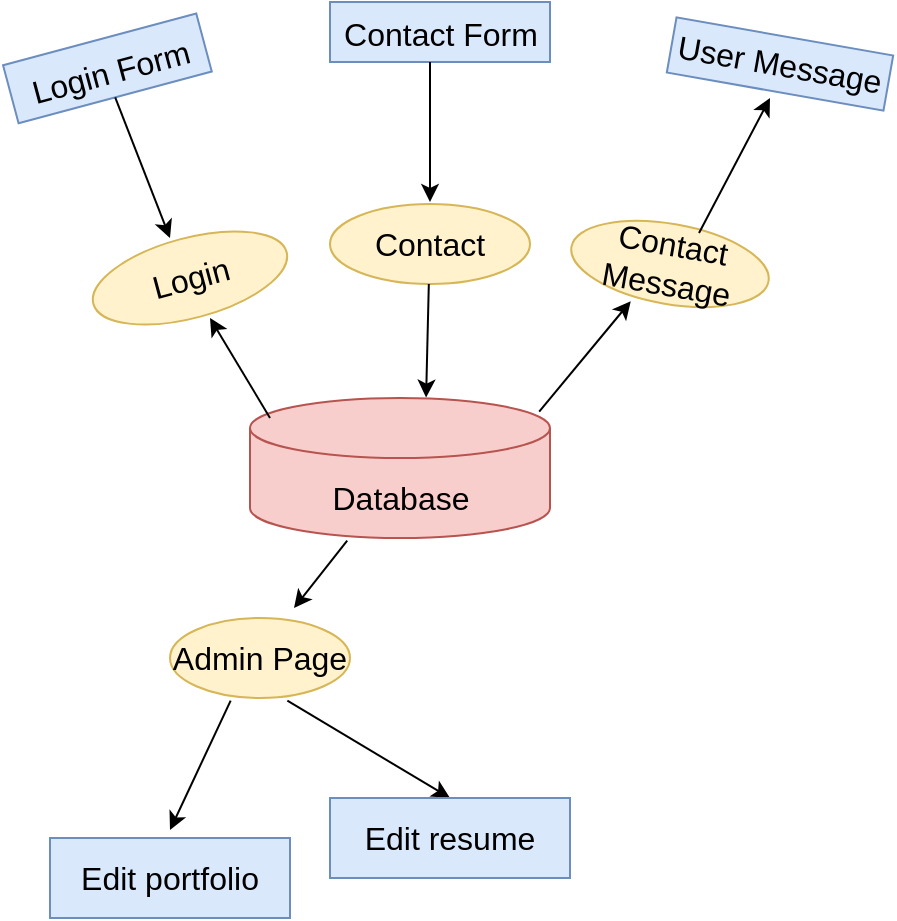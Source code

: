 <mxfile version="14.4.8" type="github" pages="2">
  <diagram id="hxi2fCgUnI-i9y5NMtJ3" name="Page-1">
    <mxGraphModel dx="1318" dy="792" grid="1" gridSize="10" guides="1" tooltips="1" connect="1" arrows="1" fold="1" page="1" pageScale="1" pageWidth="850" pageHeight="1100" math="0" shadow="0">
      <root>
        <mxCell id="0" />
        <mxCell id="1" parent="0" />
        <mxCell id="Qh9pc1T8GB9FEnfaFAYC-2" value="" style="shape=cylinder3;whiteSpace=wrap;html=1;boundedLbl=1;backgroundOutline=1;size=15;fillColor=#f8cecc;strokeColor=#b85450;" vertex="1" parent="1">
          <mxGeometry x="350" y="480" width="150" height="70" as="geometry" />
        </mxCell>
        <mxCell id="Qh9pc1T8GB9FEnfaFAYC-3" value="Database" style="text;html=1;align=center;verticalAlign=middle;resizable=0;points=[];autosize=1;fontSize=16;" vertex="1" parent="1">
          <mxGeometry x="385" y="520" width="80" height="20" as="geometry" />
        </mxCell>
        <mxCell id="Qh9pc1T8GB9FEnfaFAYC-5" value="" style="endArrow=classic;html=1;fontSize=16;" edge="1" parent="1">
          <mxGeometry width="50" height="50" relative="1" as="geometry">
            <mxPoint x="360" y="490" as="sourcePoint" />
            <mxPoint x="330" y="440" as="targetPoint" />
          </mxGeometry>
        </mxCell>
        <mxCell id="Qh9pc1T8GB9FEnfaFAYC-6" value="" style="ellipse;whiteSpace=wrap;html=1;fontSize=16;fillColor=#fff2cc;strokeColor=#d6b656;rotation=-15;" vertex="1" parent="1">
          <mxGeometry x="270" y="400" width="100" height="40" as="geometry" />
        </mxCell>
        <mxCell id="Qh9pc1T8GB9FEnfaFAYC-7" value="Login" style="text;html=1;align=center;verticalAlign=middle;resizable=0;points=[];autosize=1;fontSize=16;rotation=-15;" vertex="1" parent="1">
          <mxGeometry x="295" y="410" width="50" height="20" as="geometry" />
        </mxCell>
        <mxCell id="Qh9pc1T8GB9FEnfaFAYC-9" value="" style="rounded=0;whiteSpace=wrap;html=1;fontSize=16;fillColor=#dae8fc;strokeColor=#6c8ebf;rotation=-15;" vertex="1" parent="1">
          <mxGeometry x="228.71" y="300.17" width="100" height="30" as="geometry" />
        </mxCell>
        <mxCell id="Qh9pc1T8GB9FEnfaFAYC-10" value="Login Form" style="text;html=1;align=center;verticalAlign=middle;resizable=0;points=[];autosize=1;fontSize=16;rotation=-15;" vertex="1" parent="1">
          <mxGeometry x="230" y="307" width="100" height="20" as="geometry" />
        </mxCell>
        <mxCell id="Qh9pc1T8GB9FEnfaFAYC-11" value="" style="endArrow=classic;html=1;fontSize=16;exitX=0.5;exitY=1;exitDx=0;exitDy=0;" edge="1" parent="1" source="Qh9pc1T8GB9FEnfaFAYC-9">
          <mxGeometry width="50" height="50" relative="1" as="geometry">
            <mxPoint x="280" y="340" as="sourcePoint" />
            <mxPoint x="310" y="400" as="targetPoint" />
          </mxGeometry>
        </mxCell>
        <mxCell id="Qh9pc1T8GB9FEnfaFAYC-13" value="" style="rounded=0;whiteSpace=wrap;html=1;fontSize=16;fillColor=#dae8fc;strokeColor=#6c8ebf;" vertex="1" parent="1">
          <mxGeometry x="390" y="282" width="110" height="30" as="geometry" />
        </mxCell>
        <mxCell id="Qh9pc1T8GB9FEnfaFAYC-14" value="Contact Form" style="text;html=1;strokeColor=none;fillColor=none;align=center;verticalAlign=middle;whiteSpace=wrap;rounded=0;fontSize=16;" vertex="1" parent="1">
          <mxGeometry x="372.5" y="288" width="145" height="20" as="geometry" />
        </mxCell>
        <mxCell id="Qh9pc1T8GB9FEnfaFAYC-15" value="" style="endArrow=classic;html=1;fontSize=16;" edge="1" parent="1">
          <mxGeometry width="50" height="50" relative="1" as="geometry">
            <mxPoint x="440" y="312" as="sourcePoint" />
            <mxPoint x="440" y="382" as="targetPoint" />
          </mxGeometry>
        </mxCell>
        <mxCell id="Qh9pc1T8GB9FEnfaFAYC-16" value="" style="ellipse;whiteSpace=wrap;html=1;fontSize=16;fillColor=#fff2cc;strokeColor=#d6b656;" vertex="1" parent="1">
          <mxGeometry x="390" y="383" width="100" height="40" as="geometry" />
        </mxCell>
        <mxCell id="Qh9pc1T8GB9FEnfaFAYC-17" value="Contact" style="text;html=1;strokeColor=none;fillColor=none;align=center;verticalAlign=middle;whiteSpace=wrap;rounded=0;fontSize=16;" vertex="1" parent="1">
          <mxGeometry x="420" y="393" width="40" height="20" as="geometry" />
        </mxCell>
        <mxCell id="Qh9pc1T8GB9FEnfaFAYC-19" value="" style="endArrow=classic;html=1;fontSize=16;entryX=0.587;entryY=-0.003;entryDx=0;entryDy=0;entryPerimeter=0;" edge="1" parent="1" target="Qh9pc1T8GB9FEnfaFAYC-2">
          <mxGeometry width="50" height="50" relative="1" as="geometry">
            <mxPoint x="439.41" y="423" as="sourcePoint" />
            <mxPoint x="439.41" y="470" as="targetPoint" />
            <Array as="points" />
          </mxGeometry>
        </mxCell>
        <mxCell id="Qh9pc1T8GB9FEnfaFAYC-20" value="Contact Message" style="ellipse;whiteSpace=wrap;html=1;fontSize=16;fillColor=#fff2cc;strokeColor=#d6b656;rotation=10;" vertex="1" parent="1">
          <mxGeometry x="510" y="393" width="100" height="40" as="geometry" />
        </mxCell>
        <mxCell id="Qh9pc1T8GB9FEnfaFAYC-22" value="" style="endArrow=classic;html=1;fontSize=16;entryX=0.339;entryY=1.043;entryDx=0;entryDy=0;entryPerimeter=0;exitX=0.964;exitY=0.098;exitDx=0;exitDy=0;exitPerimeter=0;" edge="1" parent="1" source="Qh9pc1T8GB9FEnfaFAYC-2" target="Qh9pc1T8GB9FEnfaFAYC-20">
          <mxGeometry width="50" height="50" relative="1" as="geometry">
            <mxPoint x="500" y="480" as="sourcePoint" />
            <mxPoint x="480.0" y="440" as="targetPoint" />
          </mxGeometry>
        </mxCell>
        <mxCell id="Qh9pc1T8GB9FEnfaFAYC-25" value="User Message" style="rounded=0;whiteSpace=wrap;html=1;fontSize=16;fillColor=#dae8fc;strokeColor=#6c8ebf;rotation=10;" vertex="1" parent="1">
          <mxGeometry x="560" y="299" width="110" height="28" as="geometry" />
        </mxCell>
        <mxCell id="Qh9pc1T8GB9FEnfaFAYC-26" value="" style="endArrow=classic;html=1;fontSize=16;exitX=0.616;exitY=0.055;exitDx=0;exitDy=0;exitPerimeter=0;" edge="1" parent="1" source="Qh9pc1T8GB9FEnfaFAYC-20">
          <mxGeometry width="50" height="50" relative="1" as="geometry">
            <mxPoint x="580.0" y="363.27" as="sourcePoint" />
            <mxPoint x="610" y="330" as="targetPoint" />
          </mxGeometry>
        </mxCell>
        <mxCell id="SFveU-puzrMDF3JmLIZj-2" value="" style="endArrow=classic;html=1;fontSize=16;exitX=0.324;exitY=1.019;exitDx=0;exitDy=0;exitPerimeter=0;" edge="1" parent="1" source="Qh9pc1T8GB9FEnfaFAYC-2">
          <mxGeometry width="50" height="50" relative="1" as="geometry">
            <mxPoint x="460" y="590" as="sourcePoint" />
            <mxPoint x="372" y="585" as="targetPoint" />
          </mxGeometry>
        </mxCell>
        <mxCell id="SFveU-puzrMDF3JmLIZj-3" value="Admin Page" style="ellipse;whiteSpace=wrap;html=1;fontSize=16;fillColor=#fff2cc;strokeColor=#d6b656;" vertex="1" parent="1">
          <mxGeometry x="310" y="590" width="90" height="40" as="geometry" />
        </mxCell>
        <mxCell id="SFveU-puzrMDF3JmLIZj-4" value="" style="endArrow=classic;html=1;fontSize=16;exitX=0.337;exitY=1.033;exitDx=0;exitDy=0;exitPerimeter=0;" edge="1" parent="1" source="SFveU-puzrMDF3JmLIZj-3">
          <mxGeometry width="50" height="50" relative="1" as="geometry">
            <mxPoint x="530" y="580" as="sourcePoint" />
            <mxPoint x="310" y="696" as="targetPoint" />
          </mxGeometry>
        </mxCell>
        <mxCell id="SFveU-puzrMDF3JmLIZj-5" value="Edit portfolio" style="rounded=0;whiteSpace=wrap;html=1;fontSize=16;fillColor=#dae8fc;strokeColor=#6c8ebf;" vertex="1" parent="1">
          <mxGeometry x="250" y="700" width="120" height="40" as="geometry" />
        </mxCell>
        <mxCell id="SFveU-puzrMDF3JmLIZj-6" value="" style="endArrow=classic;html=1;fontSize=16;exitX=0.652;exitY=1.033;exitDx=0;exitDy=0;exitPerimeter=0;entryX=0.5;entryY=0;entryDx=0;entryDy=0;" edge="1" parent="1" source="SFveU-puzrMDF3JmLIZj-3" target="SFveU-puzrMDF3JmLIZj-8">
          <mxGeometry width="50" height="50" relative="1" as="geometry">
            <mxPoint x="350.33" y="641.32" as="sourcePoint" />
            <mxPoint x="430" y="670" as="targetPoint" />
          </mxGeometry>
        </mxCell>
        <mxCell id="SFveU-puzrMDF3JmLIZj-8" value="Edit resume" style="rounded=0;whiteSpace=wrap;html=1;fontSize=16;fillColor=#dae8fc;strokeColor=#6c8ebf;" vertex="1" parent="1">
          <mxGeometry x="390" y="680" width="120" height="40" as="geometry" />
        </mxCell>
      </root>
    </mxGraphModel>
  </diagram>
  <diagram id="WnAlb0yyAgPtq8_YSnJn" name="Page-2">
    <mxGraphModel dx="2260" dy="1357" grid="1" gridSize="10" guides="1" tooltips="1" connect="1" arrows="1" fold="1" page="1" pageScale="1" pageWidth="850" pageHeight="1100" math="0" shadow="0">
      <root>
        <mxCell id="ucK1-6Pz3EiGGAW2FMsf-0" />
        <mxCell id="ucK1-6Pz3EiGGAW2FMsf-1" parent="ucK1-6Pz3EiGGAW2FMsf-0" />
        <mxCell id="ucK1-6Pz3EiGGAW2FMsf-2" value="" style="rounded=0;whiteSpace=wrap;html=1;fontSize=16;" vertex="1" parent="ucK1-6Pz3EiGGAW2FMsf-1">
          <mxGeometry x="40" y="70" width="80" height="40" as="geometry" />
        </mxCell>
        <mxCell id="ucK1-6Pz3EiGGAW2FMsf-3" value="" style="rounded=1;whiteSpace=wrap;html=1;fontSize=16;" vertex="1" parent="ucK1-6Pz3EiGGAW2FMsf-1">
          <mxGeometry x="20" y="20" width="620" height="120" as="geometry" />
        </mxCell>
        <mxCell id="ucK1-6Pz3EiGGAW2FMsf-4" value="Legend" style="text;html=1;strokeColor=none;fillColor=none;align=center;verticalAlign=middle;whiteSpace=wrap;rounded=0;fontSize=16;" vertex="1" parent="ucK1-6Pz3EiGGAW2FMsf-1">
          <mxGeometry x="210" y="30" width="40" height="20" as="geometry" />
        </mxCell>
        <mxCell id="ucK1-6Pz3EiGGAW2FMsf-5" value="Entity" style="rounded=0;whiteSpace=wrap;html=1;fontSize=16;fillColor=#d5e8d4;strokeColor=#82b366;" vertex="1" parent="ucK1-6Pz3EiGGAW2FMsf-1">
          <mxGeometry x="40" y="60" width="100" height="50" as="geometry" />
        </mxCell>
        <mxCell id="ucK1-6Pz3EiGGAW2FMsf-6" value="" style="rhombus;whiteSpace=wrap;html=1;fontSize=16;fillColor=#ffe6cc;strokeColor=#d79b00;" vertex="1" parent="ucK1-6Pz3EiGGAW2FMsf-1">
          <mxGeometry x="160" y="60" width="120" height="60" as="geometry" />
        </mxCell>
        <mxCell id="ucK1-6Pz3EiGGAW2FMsf-7" value="Action" style="text;html=1;strokeColor=none;fillColor=none;align=center;verticalAlign=middle;whiteSpace=wrap;rounded=0;fontSize=16;" vertex="1" parent="ucK1-6Pz3EiGGAW2FMsf-1">
          <mxGeometry x="200" y="80" width="40" height="20" as="geometry" />
        </mxCell>
        <mxCell id="ucK1-6Pz3EiGGAW2FMsf-8" value="" style="ellipse;whiteSpace=wrap;html=1;fontSize=16;fillColor=#e1d5e7;strokeColor=#9673a6;" vertex="1" parent="ucK1-6Pz3EiGGAW2FMsf-1">
          <mxGeometry x="292" y="62.5" width="110" height="55" as="geometry" />
        </mxCell>
        <mxCell id="ucK1-6Pz3EiGGAW2FMsf-9" value="Attribute" style="text;html=1;strokeColor=none;fillColor=none;align=center;verticalAlign=middle;whiteSpace=wrap;rounded=0;fontSize=16;" vertex="1" parent="ucK1-6Pz3EiGGAW2FMsf-1">
          <mxGeometry x="327" y="80" width="40" height="20" as="geometry" />
        </mxCell>
        <mxCell id="_WeJJXECPLrHCjNUVA2k-1" value="= One" style="text;html=1;strokeColor=none;fillColor=none;align=center;verticalAlign=middle;whiteSpace=wrap;rounded=0;" vertex="1" parent="ucK1-6Pz3EiGGAW2FMsf-1">
          <mxGeometry x="560" y="40" width="60" height="20" as="geometry" />
        </mxCell>
        <mxCell id="_WeJJXECPLrHCjNUVA2k-9" value="" style="endArrow=none;html=1;fontSize=16;" edge="1" parent="ucK1-6Pz3EiGGAW2FMsf-1">
          <mxGeometry width="50" height="50" relative="1" as="geometry">
            <mxPoint x="480" y="50" as="sourcePoint" />
            <mxPoint x="560" y="50" as="targetPoint" />
          </mxGeometry>
        </mxCell>
        <mxCell id="_WeJJXECPLrHCjNUVA2k-20" value="" style="endArrow=none;dashed=1;html=1;fontSize=16;" edge="1" parent="ucK1-6Pz3EiGGAW2FMsf-1">
          <mxGeometry width="50" height="50" relative="1" as="geometry">
            <mxPoint x="561" y="74.913" as="sourcePoint" />
            <mxPoint x="481" y="75" as="targetPoint" />
          </mxGeometry>
        </mxCell>
        <mxCell id="_WeJJXECPLrHCjNUVA2k-25" value="= Two" style="text;html=1;strokeColor=none;fillColor=none;align=center;verticalAlign=middle;whiteSpace=wrap;rounded=0;" vertex="1" parent="ucK1-6Pz3EiGGAW2FMsf-1">
          <mxGeometry x="560" y="62.5" width="60" height="20" as="geometry" />
        </mxCell>
        <mxCell id="_QPDVVkgIO5N65PyCMqD-4" value="" style="shape=link;html=1;fontSize=16;" edge="1" parent="ucK1-6Pz3EiGGAW2FMsf-1">
          <mxGeometry width="100" relative="1" as="geometry">
            <mxPoint x="480" y="100" as="sourcePoint" />
            <mxPoint x="560" y="100" as="targetPoint" />
          </mxGeometry>
        </mxCell>
        <mxCell id="_QPDVVkgIO5N65PyCMqD-5" value="= Three or more" style="text;html=1;strokeColor=none;fillColor=none;align=center;verticalAlign=middle;whiteSpace=wrap;rounded=0;" vertex="1" parent="ucK1-6Pz3EiGGAW2FMsf-1">
          <mxGeometry x="567" y="91.5" width="60" height="20" as="geometry" />
        </mxCell>
        <mxCell id="_QPDVVkgIO5N65PyCMqD-6" value="Client" style="rounded=0;whiteSpace=wrap;html=1;fontSize=16;fillColor=#d5e8d4;strokeColor=#82b366;" vertex="1" parent="ucK1-6Pz3EiGGAW2FMsf-1">
          <mxGeometry x="230" y="340" width="110" height="60" as="geometry" />
        </mxCell>
        <mxCell id="_QPDVVkgIO5N65PyCMqD-7" value="" style="endArrow=none;html=1;fontSize=16;" edge="1" parent="ucK1-6Pz3EiGGAW2FMsf-1" target="_QPDVVkgIO5N65PyCMqD-8">
          <mxGeometry width="50" height="50" relative="1" as="geometry">
            <mxPoint x="250" y="340" as="sourcePoint" />
            <mxPoint x="220" y="300" as="targetPoint" />
          </mxGeometry>
        </mxCell>
        <mxCell id="_QPDVVkgIO5N65PyCMqD-8" value="Name" style="ellipse;whiteSpace=wrap;html=1;fillColor=#e1d5e7;strokeColor=#9673a6;" vertex="1" parent="ucK1-6Pz3EiGGAW2FMsf-1">
          <mxGeometry x="160" y="260" width="80" height="40" as="geometry" />
        </mxCell>
        <mxCell id="_QPDVVkgIO5N65PyCMqD-9" value="" style="endArrow=none;html=1;fontSize=16;" edge="1" parent="ucK1-6Pz3EiGGAW2FMsf-1">
          <mxGeometry width="50" height="50" relative="1" as="geometry">
            <mxPoint x="269.17" y="340" as="sourcePoint" />
            <mxPoint x="269.17" y="280" as="targetPoint" />
          </mxGeometry>
        </mxCell>
        <mxCell id="_QPDVVkgIO5N65PyCMqD-10" value="Email" style="ellipse;whiteSpace=wrap;html=1;fontSize=16;fillColor=#e1d5e7;strokeColor=#9673a6;" vertex="1" parent="ucK1-6Pz3EiGGAW2FMsf-1">
          <mxGeometry x="235" y="240" width="70" height="40" as="geometry" />
        </mxCell>
        <mxCell id="_QPDVVkgIO5N65PyCMqD-11" value="" style="endArrow=none;html=1;fontSize=16;" edge="1" parent="ucK1-6Pz3EiGGAW2FMsf-1">
          <mxGeometry width="50" height="50" relative="1" as="geometry">
            <mxPoint x="290" y="340" as="sourcePoint" />
            <mxPoint x="340" y="290" as="targetPoint" />
          </mxGeometry>
        </mxCell>
        <mxCell id="_QPDVVkgIO5N65PyCMqD-13" value="Phone #" style="ellipse;whiteSpace=wrap;html=1;fontSize=16;fillColor=#e1d5e7;strokeColor=#9673a6;rotation=15;" vertex="1" parent="ucK1-6Pz3EiGGAW2FMsf-1">
          <mxGeometry x="310" y="260" width="80" height="40" as="geometry" />
        </mxCell>
        <mxCell id="_QPDVVkgIO5N65PyCMqD-15" value="" style="endArrow=none;html=1;fontSize=16;exitX=0;exitY=0.25;exitDx=0;exitDy=0;" edge="1" parent="ucK1-6Pz3EiGGAW2FMsf-1" source="_QPDVVkgIO5N65PyCMqD-6">
          <mxGeometry width="50" height="50" relative="1" as="geometry">
            <mxPoint x="235" y="360" as="sourcePoint" />
            <mxPoint x="160" y="340" as="targetPoint" />
          </mxGeometry>
        </mxCell>
        <mxCell id="_QPDVVkgIO5N65PyCMqD-16" value="Message" style="ellipse;whiteSpace=wrap;html=1;fontSize=16;fillColor=#e1d5e7;strokeColor=#9673a6;rotation=-65;" vertex="1" parent="ucK1-6Pz3EiGGAW2FMsf-1">
          <mxGeometry x="90" y="320" width="90" height="40" as="geometry" />
        </mxCell>
        <mxCell id="_QPDVVkgIO5N65PyCMqD-17" value="" style="shape=link;html=1;fontSize=16;" edge="1" parent="ucK1-6Pz3EiGGAW2FMsf-1">
          <mxGeometry width="100" relative="1" as="geometry">
            <mxPoint x="340" y="369.17" as="sourcePoint" />
            <mxPoint x="420" y="369.17" as="targetPoint" />
          </mxGeometry>
        </mxCell>
        <mxCell id="_QPDVVkgIO5N65PyCMqD-18" value="Sends message" style="rhombus;whiteSpace=wrap;html=1;fontSize=16;fillColor=#ffe6cc;strokeColor=#d79b00;" vertex="1" parent="ucK1-6Pz3EiGGAW2FMsf-1">
          <mxGeometry x="402" y="325" width="140" height="90" as="geometry" />
        </mxCell>
        <mxCell id="_QPDVVkgIO5N65PyCMqD-20" value="" style="shape=link;html=1;fontSize=16;" edge="1" parent="ucK1-6Pz3EiGGAW2FMsf-1">
          <mxGeometry width="100" relative="1" as="geometry">
            <mxPoint x="540" y="369.17" as="sourcePoint" />
            <mxPoint x="640" y="369.17" as="targetPoint" />
          </mxGeometry>
        </mxCell>
        <mxCell id="_QPDVVkgIO5N65PyCMqD-21" value="Server" style="rounded=0;whiteSpace=wrap;html=1;fontSize=16;fillColor=#d5e8d4;strokeColor=#82b366;" vertex="1" parent="ucK1-6Pz3EiGGAW2FMsf-1">
          <mxGeometry x="640" y="345" width="100" height="55" as="geometry" />
        </mxCell>
        <mxCell id="_QPDVVkgIO5N65PyCMqD-22" value="" style="endArrow=none;html=1;fontSize=16;" edge="1" parent="ucK1-6Pz3EiGGAW2FMsf-1">
          <mxGeometry width="50" height="50" relative="1" as="geometry">
            <mxPoint x="670" y="345" as="sourcePoint" />
            <mxPoint x="660" y="305" as="targetPoint" />
          </mxGeometry>
        </mxCell>
        <mxCell id="_QPDVVkgIO5N65PyCMqD-23" value="JSON" style="ellipse;whiteSpace=wrap;html=1;fontSize=16;fillColor=#e1d5e7;strokeColor=#9673a6;rotation=0;" vertex="1" parent="ucK1-6Pz3EiGGAW2FMsf-1">
          <mxGeometry x="610.14" y="270" width="80" height="40" as="geometry" />
        </mxCell>
        <mxCell id="YxRq5xqlYY5xmspfDB6_-0" value="Converts JSON" style="rhombus;whiteSpace=wrap;html=1;fontSize=16;fillColor=#ffe6cc;strokeColor=#d79b00;" vertex="1" parent="ucK1-6Pz3EiGGAW2FMsf-1">
          <mxGeometry x="625" y="490" width="130" height="70" as="geometry" />
        </mxCell>
        <mxCell id="YxRq5xqlYY5xmspfDB6_-1" value="" style="endArrow=none;html=1;fontSize=16;entryX=0.5;entryY=1;entryDx=0;entryDy=0;" edge="1" parent="ucK1-6Pz3EiGGAW2FMsf-1" target="YxRq5xqlYY5xmspfDB6_-0">
          <mxGeometry width="50" height="50" relative="1" as="geometry">
            <mxPoint x="690" y="630" as="sourcePoint" />
            <mxPoint x="570" y="520" as="targetPoint" />
          </mxGeometry>
        </mxCell>
        <mxCell id="YxRq5xqlYY5xmspfDB6_-3" value="" style="endArrow=none;html=1;fontSize=16;exitX=0.5;exitY=0;exitDx=0;exitDy=0;" edge="1" parent="ucK1-6Pz3EiGGAW2FMsf-1" source="YxRq5xqlYY5xmspfDB6_-0">
          <mxGeometry width="50" height="50" relative="1" as="geometry">
            <mxPoint x="640.14" y="450" as="sourcePoint" />
            <mxPoint x="690.14" y="400" as="targetPoint" />
          </mxGeometry>
        </mxCell>
        <mxCell id="YxRq5xqlYY5xmspfDB6_-4" value="&amp;nbsp;Read Message" style="rounded=0;whiteSpace=wrap;html=1;fontSize=16;fillColor=#d5e8d4;strokeColor=#82b366;" vertex="1" parent="ucK1-6Pz3EiGGAW2FMsf-1">
          <mxGeometry x="630" y="630" width="120" height="60" as="geometry" />
        </mxCell>
        <mxCell id="YxRq5xqlYY5xmspfDB6_-8" value="" style="endArrow=none;html=1;fontSize=16;exitX=0;exitY=1;exitDx=0;exitDy=0;" edge="1" parent="ucK1-6Pz3EiGGAW2FMsf-1" source="YxRq5xqlYY5xmspfDB6_-4">
          <mxGeometry width="50" height="50" relative="1" as="geometry">
            <mxPoint x="650" y="755" as="sourcePoint" />
            <mxPoint x="580" y="740" as="targetPoint" />
          </mxGeometry>
        </mxCell>
        <mxCell id="YxRq5xqlYY5xmspfDB6_-9" value="Message" style="ellipse;whiteSpace=wrap;html=1;fontSize=16;fillColor=#e1d5e7;strokeColor=#9673a6;rotation=45;" vertex="1" parent="ucK1-6Pz3EiGGAW2FMsf-1">
          <mxGeometry x="520" y="730" width="90" height="40" as="geometry" />
        </mxCell>
        <mxCell id="YxRq5xqlYY5xmspfDB6_-10" value="" style="endArrow=none;html=1;fontSize=16;exitX=0.25;exitY=1;exitDx=0;exitDy=0;entryX=0.5;entryY=0;entryDx=0;entryDy=0;" edge="1" parent="ucK1-6Pz3EiGGAW2FMsf-1" target="YxRq5xqlYY5xmspfDB6_-11" source="YxRq5xqlYY5xmspfDB6_-4">
          <mxGeometry width="50" height="50" relative="1" as="geometry">
            <mxPoint x="690" y="700" as="sourcePoint" />
            <mxPoint x="640" y="760" as="targetPoint" />
          </mxGeometry>
        </mxCell>
        <mxCell id="YxRq5xqlYY5xmspfDB6_-11" value="Name" style="ellipse;whiteSpace=wrap;html=1;fillColor=#e1d5e7;strokeColor=#9673a6;" vertex="1" parent="ucK1-6Pz3EiGGAW2FMsf-1">
          <mxGeometry x="610" y="760" width="80" height="40" as="geometry" />
        </mxCell>
        <mxCell id="YxRq5xqlYY5xmspfDB6_-13" value="" style="endArrow=none;html=1;fontSize=16;exitX=0.5;exitY=0;exitDx=0;exitDy=0;" edge="1" parent="ucK1-6Pz3EiGGAW2FMsf-1" source="YxRq5xqlYY5xmspfDB6_-14">
          <mxGeometry width="50" height="50" relative="1" as="geometry">
            <mxPoint x="710" y="750" as="sourcePoint" />
            <mxPoint x="710" y="690" as="targetPoint" />
          </mxGeometry>
        </mxCell>
        <mxCell id="YxRq5xqlYY5xmspfDB6_-14" value="Email" style="ellipse;whiteSpace=wrap;html=1;fontSize=16;fillColor=#e1d5e7;strokeColor=#9673a6;" vertex="1" parent="ucK1-6Pz3EiGGAW2FMsf-1">
          <mxGeometry x="685" y="750" width="65" height="40" as="geometry" />
        </mxCell>
        <mxCell id="YxRq5xqlYY5xmspfDB6_-17" value="" style="endArrow=none;html=1;fontSize=16;exitX=0;exitY=0.5;exitDx=0;exitDy=0;" edge="1" parent="ucK1-6Pz3EiGGAW2FMsf-1" source="YxRq5xqlYY5xmspfDB6_-4">
          <mxGeometry width="50" height="50" relative="1" as="geometry">
            <mxPoint x="500" y="670" as="sourcePoint" />
            <mxPoint x="550" y="620" as="targetPoint" />
          </mxGeometry>
        </mxCell>
        <mxCell id="YxRq5xqlYY5xmspfDB6_-18" value="Phone #" style="ellipse;whiteSpace=wrap;html=1;fontSize=16;fillColor=#e1d5e7;strokeColor=#9673a6;rotation=-45;" vertex="1" parent="ucK1-6Pz3EiGGAW2FMsf-1">
          <mxGeometry x="520" y="590" width="80" height="40" as="geometry" />
        </mxCell>
        <mxCell id="YxRq5xqlYY5xmspfDB6_-24" value="" style="endArrow=none;html=1;fontSize=16;" edge="1" parent="ucK1-6Pz3EiGGAW2FMsf-1">
          <mxGeometry width="50" height="50" relative="1" as="geometry">
            <mxPoint x="160" y="540" as="sourcePoint" />
            <mxPoint x="120" y="510" as="targetPoint" />
          </mxGeometry>
        </mxCell>
        <mxCell id="YxRq5xqlYY5xmspfDB6_-22" value="Username" style="ellipse;whiteSpace=wrap;html=1;fontSize=16;fillColor=#e1d5e7;strokeColor=#9673a6;rotation=-30;" vertex="1" parent="ucK1-6Pz3EiGGAW2FMsf-1">
          <mxGeometry x="70" y="480" width="80" height="40" as="geometry" />
        </mxCell>
        <mxCell id="YxRq5xqlYY5xmspfDB6_-25" value="" style="endArrow=none;html=1;fontSize=16;" edge="1" parent="ucK1-6Pz3EiGGAW2FMsf-1" source="YxRq5xqlYY5xmspfDB6_-27">
          <mxGeometry width="50" height="50" relative="1" as="geometry">
            <mxPoint x="235" y="540" as="sourcePoint" />
            <mxPoint x="285" y="490" as="targetPoint" />
            <Array as="points" />
          </mxGeometry>
        </mxCell>
        <mxCell id="YxRq5xqlYY5xmspfDB6_-27" value="Password" style="ellipse;whiteSpace=wrap;html=1;fontSize=16;fillColor=#e1d5e7;strokeColor=#9673a6;" vertex="1" parent="ucK1-6Pz3EiGGAW2FMsf-1">
          <mxGeometry x="240" y="460" width="90" height="40" as="geometry" />
        </mxCell>
        <mxCell id="YxRq5xqlYY5xmspfDB6_-29" value="" style="endArrow=none;html=1;fontSize=16;" edge="1" parent="ucK1-6Pz3EiGGAW2FMsf-1" target="YxRq5xqlYY5xmspfDB6_-27">
          <mxGeometry width="50" height="50" relative="1" as="geometry">
            <mxPoint x="235" y="540" as="sourcePoint" />
            <mxPoint x="285" y="490" as="targetPoint" />
            <Array as="points">
              <mxPoint x="275" y="500" />
            </Array>
          </mxGeometry>
        </mxCell>
        <mxCell id="YxRq5xqlYY5xmspfDB6_-21" value="User" style="rounded=0;whiteSpace=wrap;html=1;fontSize=16;fillColor=#d5e8d4;strokeColor=#82b366;" vertex="1" parent="ucK1-6Pz3EiGGAW2FMsf-1">
          <mxGeometry x="160" y="530" width="120" height="60" as="geometry" />
        </mxCell>
        <mxCell id="YxRq5xqlYY5xmspfDB6_-30" value="" style="shape=link;html=1;fontSize=16;entryX=0;entryY=1;entryDx=0;entryDy=0;" edge="1" parent="ucK1-6Pz3EiGGAW2FMsf-1" target="YxRq5xqlYY5xmspfDB6_-20">
          <mxGeometry width="100" relative="1" as="geometry">
            <mxPoint x="280" y="560" as="sourcePoint" />
            <mxPoint x="380" y="560" as="targetPoint" />
          </mxGeometry>
        </mxCell>
        <mxCell id="YxRq5xqlYY5xmspfDB6_-20" value="Logs in" style="rhombus;whiteSpace=wrap;html=1;fontSize=16;fillColor=#ffe6cc;strokeColor=#d79b00;" vertex="1" parent="ucK1-6Pz3EiGGAW2FMsf-1">
          <mxGeometry x="390" y="460" width="120" height="60" as="geometry" />
        </mxCell>
        <mxCell id="YxRq5xqlYY5xmspfDB6_-31" value="" style="endArrow=none;html=1;fontSize=16;entryX=0.25;entryY=1;entryDx=0;entryDy=0;" edge="1" parent="ucK1-6Pz3EiGGAW2FMsf-1" target="_QPDVVkgIO5N65PyCMqD-21">
          <mxGeometry width="50" height="50" relative="1" as="geometry">
            <mxPoint x="492" y="480" as="sourcePoint" />
            <mxPoint x="542" y="430" as="targetPoint" />
          </mxGeometry>
        </mxCell>
        <mxCell id="YxRq5xqlYY5xmspfDB6_-32" value="" style="shape=link;html=1;fontSize=16;" edge="1" parent="ucK1-6Pz3EiGGAW2FMsf-1">
          <mxGeometry width="100" relative="1" as="geometry">
            <mxPoint x="740" y="369.17" as="sourcePoint" />
            <mxPoint x="790.139" y="369.093" as="targetPoint" />
          </mxGeometry>
        </mxCell>
        <mxCell id="YxRq5xqlYY5xmspfDB6_-34" value="Stores Info" style="rhombus;whiteSpace=wrap;html=1;fontSize=16;fillColor=#ffe6cc;strokeColor=#d79b00;" vertex="1" parent="ucK1-6Pz3EiGGAW2FMsf-1">
          <mxGeometry x="780" y="327.5" width="130" height="82.5" as="geometry" />
        </mxCell>
        <mxCell id="YxRq5xqlYY5xmspfDB6_-36" value="Database" style="rounded=0;whiteSpace=wrap;html=1;fontSize=16;fillColor=#d5e8d4;strokeColor=#82b366;" vertex="1" parent="ucK1-6Pz3EiGGAW2FMsf-1">
          <mxGeometry x="1010" y="338.75" width="120" height="60" as="geometry" />
        </mxCell>
        <mxCell id="YxRq5xqlYY5xmspfDB6_-39" value="" style="shape=link;html=1;fontSize=16;" edge="1" parent="ucK1-6Pz3EiGGAW2FMsf-1">
          <mxGeometry width="100" relative="1" as="geometry">
            <mxPoint x="910" y="369.17" as="sourcePoint" />
            <mxPoint x="1010" y="369.17" as="targetPoint" />
          </mxGeometry>
        </mxCell>
        <mxCell id="YxRq5xqlYY5xmspfDB6_-40" value="" style="endArrow=none;html=1;fontSize=16;exitX=0.25;exitY=0;exitDx=0;exitDy=0;" edge="1" parent="ucK1-6Pz3EiGGAW2FMsf-1" source="YxRq5xqlYY5xmspfDB6_-36" target="YxRq5xqlYY5xmspfDB6_-41">
          <mxGeometry width="50" height="50" relative="1" as="geometry">
            <mxPoint x="1030" y="330" as="sourcePoint" />
            <mxPoint x="1010" y="270" as="targetPoint" />
          </mxGeometry>
        </mxCell>
        <mxCell id="YxRq5xqlYY5xmspfDB6_-41" value="Usernames" style="ellipse;whiteSpace=wrap;html=1;fillColor=#e1d5e7;strokeColor=#9673a6;" vertex="1" parent="ucK1-6Pz3EiGGAW2FMsf-1">
          <mxGeometry x="950" y="230" width="90" height="40" as="geometry" />
        </mxCell>
        <mxCell id="YxRq5xqlYY5xmspfDB6_-42" value="" style="endArrow=none;html=1;fontSize=16;exitX=0.5;exitY=0;exitDx=0;exitDy=0;" edge="1" parent="ucK1-6Pz3EiGGAW2FMsf-1" target="YxRq5xqlYY5xmspfDB6_-43" source="YxRq5xqlYY5xmspfDB6_-36">
          <mxGeometry width="50" height="50" relative="1" as="geometry">
            <mxPoint x="1110" y="338.75" as="sourcePoint" />
            <mxPoint x="1080" y="270" as="targetPoint" />
          </mxGeometry>
        </mxCell>
        <mxCell id="YxRq5xqlYY5xmspfDB6_-43" value="Passwords" style="ellipse;whiteSpace=wrap;html=1;fillColor=#e1d5e7;strokeColor=#9673a6;" vertex="1" parent="ucK1-6Pz3EiGGAW2FMsf-1">
          <mxGeometry x="1020" y="190" width="100" height="40" as="geometry" />
        </mxCell>
        <mxCell id="YxRq5xqlYY5xmspfDB6_-44" value="" style="endArrow=none;html=1;fontSize=16;" edge="1" parent="ucK1-6Pz3EiGGAW2FMsf-1">
          <mxGeometry width="50" height="50" relative="1" as="geometry">
            <mxPoint x="1090" y="338.75" as="sourcePoint" />
            <mxPoint x="1140" y="288.75" as="targetPoint" />
          </mxGeometry>
        </mxCell>
        <mxCell id="YxRq5xqlYY5xmspfDB6_-45" value="Client messages" style="ellipse;whiteSpace=wrap;html=1;fontSize=16;fillColor=#e1d5e7;strokeColor=#9673a6;rotation=15;" vertex="1" parent="ucK1-6Pz3EiGGAW2FMsf-1">
          <mxGeometry x="1100" y="250" width="110" height="50" as="geometry" />
        </mxCell>
        <mxCell id="YxRq5xqlYY5xmspfDB6_-46" value="" style="endArrow=none;html=1;fontSize=16;" edge="1" parent="ucK1-6Pz3EiGGAW2FMsf-1">
          <mxGeometry width="50" height="50" relative="1" as="geometry">
            <mxPoint x="1130" y="377.5" as="sourcePoint" />
            <mxPoint x="1200" y="350" as="targetPoint" />
          </mxGeometry>
        </mxCell>
        <mxCell id="YxRq5xqlYY5xmspfDB6_-47" value="Client info" style="ellipse;whiteSpace=wrap;html=1;fontSize=16;fillColor=#e1d5e7;strokeColor=#9673a6;rotation=45;" vertex="1" parent="ucK1-6Pz3EiGGAW2FMsf-1">
          <mxGeometry x="1175" y="320" width="100" height="45" as="geometry" />
        </mxCell>
        <mxCell id="YxRq5xqlYY5xmspfDB6_-48" value="" style="endArrow=none;html=1;fontSize=16;entryX=0.25;entryY=1;entryDx=0;entryDy=0;exitX=1;exitY=0;exitDx=0;exitDy=0;" edge="1" parent="ucK1-6Pz3EiGGAW2FMsf-1" source="YxRq5xqlYY5xmspfDB6_-0" target="YxRq5xqlYY5xmspfDB6_-36">
          <mxGeometry width="50" height="50" relative="1" as="geometry">
            <mxPoint x="750" y="530" as="sourcePoint" />
            <mxPoint x="760" y="490" as="targetPoint" />
          </mxGeometry>
        </mxCell>
        <mxCell id="YxRq5xqlYY5xmspfDB6_-52" value="" style="shape=link;html=1;fontSize=16;exitX=0.5;exitY=1;exitDx=0;exitDy=0;" edge="1" parent="ucK1-6Pz3EiGGAW2FMsf-1" source="YxRq5xqlYY5xmspfDB6_-21" target="YxRq5xqlYY5xmspfDB6_-53">
          <mxGeometry width="100" relative="1" as="geometry">
            <mxPoint x="200" y="630" as="sourcePoint" />
            <mxPoint x="260" y="700" as="targetPoint" />
          </mxGeometry>
        </mxCell>
        <mxCell id="YxRq5xqlYY5xmspfDB6_-53" value="Creates account" style="rhombus;whiteSpace=wrap;html=1;fillColor=#ffe6cc;strokeColor=#d79b00;" vertex="1" parent="ucK1-6Pz3EiGGAW2FMsf-1">
          <mxGeometry x="130" y="740" width="150" height="80" as="geometry" />
        </mxCell>
        <mxCell id="YxRq5xqlYY5xmspfDB6_-54" value="" style="shape=link;html=1;fontSize=16;exitX=0.5;exitY=0;exitDx=0;exitDy=0;" edge="1" parent="ucK1-6Pz3EiGGAW2FMsf-1" source="YxRq5xqlYY5xmspfDB6_-53" target="_QPDVVkgIO5N65PyCMqD-21">
          <mxGeometry width="100" relative="1" as="geometry">
            <mxPoint x="310" y="680" as="sourcePoint" />
            <mxPoint x="410" y="680" as="targetPoint" />
            <Array as="points">
              <mxPoint x="655" y="410" />
            </Array>
          </mxGeometry>
        </mxCell>
        <mxCell id="YxRq5xqlYY5xmspfDB6_-55" value="" style="endArrow=none;html=1;fontSize=16;exitX=0;exitY=1;exitDx=0;exitDy=0;" edge="1" parent="ucK1-6Pz3EiGGAW2FMsf-1">
          <mxGeometry width="50" height="50" relative="1" as="geometry">
            <mxPoint x="150" y="970" as="sourcePoint" />
            <mxPoint x="102.5" y="990" as="targetPoint" />
          </mxGeometry>
        </mxCell>
        <mxCell id="YxRq5xqlYY5xmspfDB6_-56" value="Username" style="ellipse;whiteSpace=wrap;html=1;fontSize=16;fillColor=#e1d5e7;strokeColor=#9673a6;rotation=45;" vertex="1" parent="ucK1-6Pz3EiGGAW2FMsf-1">
          <mxGeometry x="52.5" y="980" width="80" height="40" as="geometry" />
        </mxCell>
        <mxCell id="YxRq5xqlYY5xmspfDB6_-60" value="" style="endArrow=none;html=1;fontSize=16;" edge="1" parent="ucK1-6Pz3EiGGAW2FMsf-1">
          <mxGeometry width="50" height="50" relative="1" as="geometry">
            <mxPoint x="292.33" y="1022.09" as="sourcePoint" />
            <mxPoint x="250.004" y="969.997" as="targetPoint" />
          </mxGeometry>
        </mxCell>
        <mxCell id="YxRq5xqlYY5xmspfDB6_-61" value="Password" style="ellipse;whiteSpace=wrap;html=1;fontSize=16;fillColor=#e1d5e7;strokeColor=#9673a6;" vertex="1" parent="ucK1-6Pz3EiGGAW2FMsf-1">
          <mxGeometry x="252.33" y="1012.09" width="90" height="40" as="geometry" />
        </mxCell>
        <mxCell id="YxRq5xqlYY5xmspfDB6_-64" value="" style="shape=link;html=1;fontSize=16;entryX=0.5;entryY=1;entryDx=0;entryDy=0;" edge="1" parent="ucK1-6Pz3EiGGAW2FMsf-1" target="YxRq5xqlYY5xmspfDB6_-53">
          <mxGeometry width="100" relative="1" as="geometry">
            <mxPoint x="205" y="930" as="sourcePoint" />
            <mxPoint x="235" y="900" as="targetPoint" />
          </mxGeometry>
        </mxCell>
        <mxCell id="YxRq5xqlYY5xmspfDB6_-65" value="New User" style="rounded=0;whiteSpace=wrap;html=1;fontSize=16;fillColor=#d5e8d4;strokeColor=#82b366;" vertex="1" parent="ucK1-6Pz3EiGGAW2FMsf-1">
          <mxGeometry x="145" y="910" width="120" height="60" as="geometry" />
        </mxCell>
        <mxCell id="YxRq5xqlYY5xmspfDB6_-67" value="" style="shape=link;html=1;fontSize=16;exitX=1;exitY=0;exitDx=0;exitDy=0;" edge="1" parent="ucK1-6Pz3EiGGAW2FMsf-1" source="YxRq5xqlYY5xmspfDB6_-65" target="YxRq5xqlYY5xmspfDB6_-20">
          <mxGeometry width="100" relative="1" as="geometry">
            <mxPoint x="267" y="930" as="sourcePoint" />
            <mxPoint x="367" y="930" as="targetPoint" />
          </mxGeometry>
        </mxCell>
        <mxCell id="YxRq5xqlYY5xmspfDB6_-68" value="" style="shape=link;html=1;fontSize=16;entryX=0.5;entryY=1;entryDx=0;entryDy=0;" edge="1" parent="ucK1-6Pz3EiGGAW2FMsf-1" target="YxRq5xqlYY5xmspfDB6_-36">
          <mxGeometry width="100" relative="1" as="geometry">
            <mxPoint x="970" y="510" as="sourcePoint" />
            <mxPoint x="1070" y="490" as="targetPoint" />
          </mxGeometry>
        </mxCell>
        <mxCell id="YxRq5xqlYY5xmspfDB6_-69" value="Confirms login" style="rhombus;whiteSpace=wrap;html=1;fontSize=16;fillColor=#ffe6cc;strokeColor=#d79b00;" vertex="1" parent="ucK1-6Pz3EiGGAW2FMsf-1">
          <mxGeometry x="910" y="480" width="130" height="70" as="geometry" />
        </mxCell>
        <mxCell id="YxRq5xqlYY5xmspfDB6_-70" value="" style="shape=link;html=1;fontSize=16;exitX=0.5;exitY=1;exitDx=0;exitDy=0;" edge="1" parent="ucK1-6Pz3EiGGAW2FMsf-1" source="YxRq5xqlYY5xmspfDB6_-71">
          <mxGeometry width="100" relative="1" as="geometry">
            <mxPoint x="1080" y="430" as="sourcePoint" />
            <mxPoint x="1140" y="530" as="targetPoint" />
          </mxGeometry>
        </mxCell>
        <mxCell id="YxRq5xqlYY5xmspfDB6_-71" value="Denies login" style="rhombus;whiteSpace=wrap;html=1;fontSize=16;fillColor=#ffe6cc;strokeColor=#d79b00;" vertex="1" parent="ucK1-6Pz3EiGGAW2FMsf-1">
          <mxGeometry x="1070" y="490" width="120" height="80" as="geometry" />
        </mxCell>
        <mxCell id="YxRq5xqlYY5xmspfDB6_-72" value="" style="shape=link;html=1;fontSize=16;exitX=0.5;exitY=1;exitDx=0;exitDy=0;" edge="1" parent="ucK1-6Pz3EiGGAW2FMsf-1" source="YxRq5xqlYY5xmspfDB6_-36" target="YxRq5xqlYY5xmspfDB6_-71">
          <mxGeometry width="100" relative="1" as="geometry">
            <mxPoint x="1070" y="398.75" as="sourcePoint" />
            <mxPoint x="1140" y="530" as="targetPoint" />
          </mxGeometry>
        </mxCell>
        <mxCell id="YxRq5xqlYY5xmspfDB6_-74" value="" style="shape=link;html=1;fontSize=16;entryX=0.5;entryY=1;entryDx=0;entryDy=0;" edge="1" parent="ucK1-6Pz3EiGGAW2FMsf-1" source="YxRq5xqlYY5xmspfDB6_-80" target="YxRq5xqlYY5xmspfDB6_-69">
          <mxGeometry width="100" relative="1" as="geometry">
            <mxPoint x="944" y="680" as="sourcePoint" />
            <mxPoint x="943.5" y="534.5" as="targetPoint" />
          </mxGeometry>
        </mxCell>
        <mxCell id="YxRq5xqlYY5xmspfDB6_-76" value="" style="shape=link;html=1;fontSize=16;entryX=0.5;entryY=1;entryDx=0;entryDy=0;" edge="1" parent="ucK1-6Pz3EiGGAW2FMsf-1" target="YxRq5xqlYY5xmspfDB6_-71">
          <mxGeometry width="100" relative="1" as="geometry">
            <mxPoint x="1130" y="650" as="sourcePoint" />
            <mxPoint x="1160" y="609.17" as="targetPoint" />
          </mxGeometry>
        </mxCell>
        <mxCell id="YxRq5xqlYY5xmspfDB6_-77" value="Failed to log in" style="rounded=0;whiteSpace=wrap;html=1;fontSize=16;fillColor=#d5e8d4;strokeColor=#82b366;" vertex="1" parent="ucK1-6Pz3EiGGAW2FMsf-1">
          <mxGeometry x="1070" y="640" width="120" height="60" as="geometry" />
        </mxCell>
        <mxCell id="YxRq5xqlYY5xmspfDB6_-78" value="" style="endArrow=none;html=1;fontSize=16;" edge="1" parent="ucK1-6Pz3EiGGAW2FMsf-1">
          <mxGeometry width="50" height="50" relative="1" as="geometry">
            <mxPoint x="1215" y="730" as="sourcePoint" />
            <mxPoint x="1175" y="700" as="targetPoint" />
          </mxGeometry>
        </mxCell>
        <mxCell id="YxRq5xqlYY5xmspfDB6_-79" value="Username" style="ellipse;whiteSpace=wrap;html=1;fontSize=16;fillColor=#e1d5e7;strokeColor=#9673a6;rotation=-30;" vertex="1" parent="ucK1-6Pz3EiGGAW2FMsf-1">
          <mxGeometry x="1180" y="720" width="80" height="40" as="geometry" />
        </mxCell>
        <mxCell id="YxRq5xqlYY5xmspfDB6_-80" value="User login page" style="rounded=0;whiteSpace=wrap;html=1;fontSize=16;fillColor=#d5e8d4;strokeColor=#82b366;" vertex="1" parent="ucK1-6Pz3EiGGAW2FMsf-1">
          <mxGeometry x="890" y="820" width="120" height="60" as="geometry" />
        </mxCell>
        <mxCell id="YxRq5xqlYY5xmspfDB6_-82" value="" style="endArrow=none;html=1;fontSize=16;" edge="1" parent="ucK1-6Pz3EiGGAW2FMsf-1" target="YxRq5xqlYY5xmspfDB6_-77">
          <mxGeometry width="50" height="50" relative="1" as="geometry">
            <mxPoint x="1090" y="760" as="sourcePoint" />
            <mxPoint x="1085" y="780" as="targetPoint" />
            <Array as="points" />
          </mxGeometry>
        </mxCell>
        <mxCell id="YxRq5xqlYY5xmspfDB6_-81" value="Password" style="ellipse;whiteSpace=wrap;html=1;fontSize=16;fillColor=#e1d5e7;strokeColor=#9673a6;" vertex="1" parent="ucK1-6Pz3EiGGAW2FMsf-1">
          <mxGeometry x="1040" y="750" width="90" height="40" as="geometry" />
        </mxCell>
        <mxCell id="YxRq5xqlYY5xmspfDB6_-83" value="Access messages" style="rhombus;whiteSpace=wrap;html=1;fontSize=16;fillColor=#ffe6cc;strokeColor=#d79b00;" vertex="1" parent="ucK1-6Pz3EiGGAW2FMsf-1">
          <mxGeometry x="800" y="670" width="130" height="80" as="geometry" />
        </mxCell>
        <mxCell id="YxRq5xqlYY5xmspfDB6_-84" value="" style="endArrow=none;html=1;fontSize=16;exitX=0.25;exitY=0;exitDx=0;exitDy=0;entryX=0.618;entryY=0.917;entryDx=0;entryDy=0;entryPerimeter=0;" edge="1" parent="ucK1-6Pz3EiGGAW2FMsf-1" source="YxRq5xqlYY5xmspfDB6_-80" target="YxRq5xqlYY5xmspfDB6_-83">
          <mxGeometry width="50" height="50" relative="1" as="geometry">
            <mxPoint x="690" y="700" as="sourcePoint" />
            <mxPoint x="740" y="650" as="targetPoint" />
          </mxGeometry>
        </mxCell>
        <mxCell id="YxRq5xqlYY5xmspfDB6_-85" value="" style="endArrow=none;html=1;fontSize=16;exitX=1;exitY=0.25;exitDx=0;exitDy=0;" edge="1" parent="ucK1-6Pz3EiGGAW2FMsf-1" source="YxRq5xqlYY5xmspfDB6_-4" target="YxRq5xqlYY5xmspfDB6_-83">
          <mxGeometry width="50" height="50" relative="1" as="geometry">
            <mxPoint x="660" y="660" as="sourcePoint" />
            <mxPoint x="710" y="610" as="targetPoint" />
          </mxGeometry>
        </mxCell>
      </root>
    </mxGraphModel>
  </diagram>
</mxfile>
